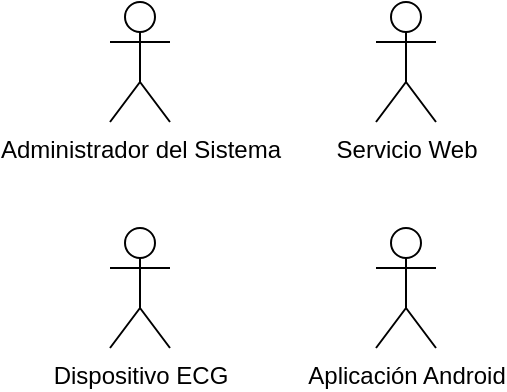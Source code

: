 <mxfile version="14.4.6" type="device"><diagram id="LqBHnbBCWv_Zg0rk9Pty" name="Page-1"><mxGraphModel dx="1662" dy="794" grid="0" gridSize="10" guides="1" tooltips="1" connect="1" arrows="1" fold="1" page="1" pageScale="1" pageWidth="827" pageHeight="1169" math="0" shadow="0"><root><mxCell id="0"/><mxCell id="1" parent="0"/><mxCell id="UxsV5ww_1E3npck8biCY-1" value="Dispositivo ECG" style="shape=umlActor;verticalLabelPosition=bottom;verticalAlign=top;html=1;outlineConnect=0;" vertex="1" parent="1"><mxGeometry x="206" y="429" width="30" height="60" as="geometry"/></mxCell><mxCell id="UxsV5ww_1E3npck8biCY-4" value="Administrador del Sistema" style="shape=umlActor;verticalLabelPosition=bottom;verticalAlign=top;html=1;outlineConnect=0;" vertex="1" parent="1"><mxGeometry x="206" y="316" width="30" height="60" as="geometry"/></mxCell><mxCell id="UxsV5ww_1E3npck8biCY-5" value="Aplicación Android" style="shape=umlActor;verticalLabelPosition=bottom;verticalAlign=top;html=1;outlineConnect=0;" vertex="1" parent="1"><mxGeometry x="339" y="429" width="30" height="60" as="geometry"/></mxCell><mxCell id="UxsV5ww_1E3npck8biCY-8" value="Servicio Web" style="shape=umlActor;verticalLabelPosition=bottom;verticalAlign=top;html=1;outlineConnect=0;" vertex="1" parent="1"><mxGeometry x="339" y="316" width="30" height="60" as="geometry"/></mxCell></root></mxGraphModel></diagram></mxfile>